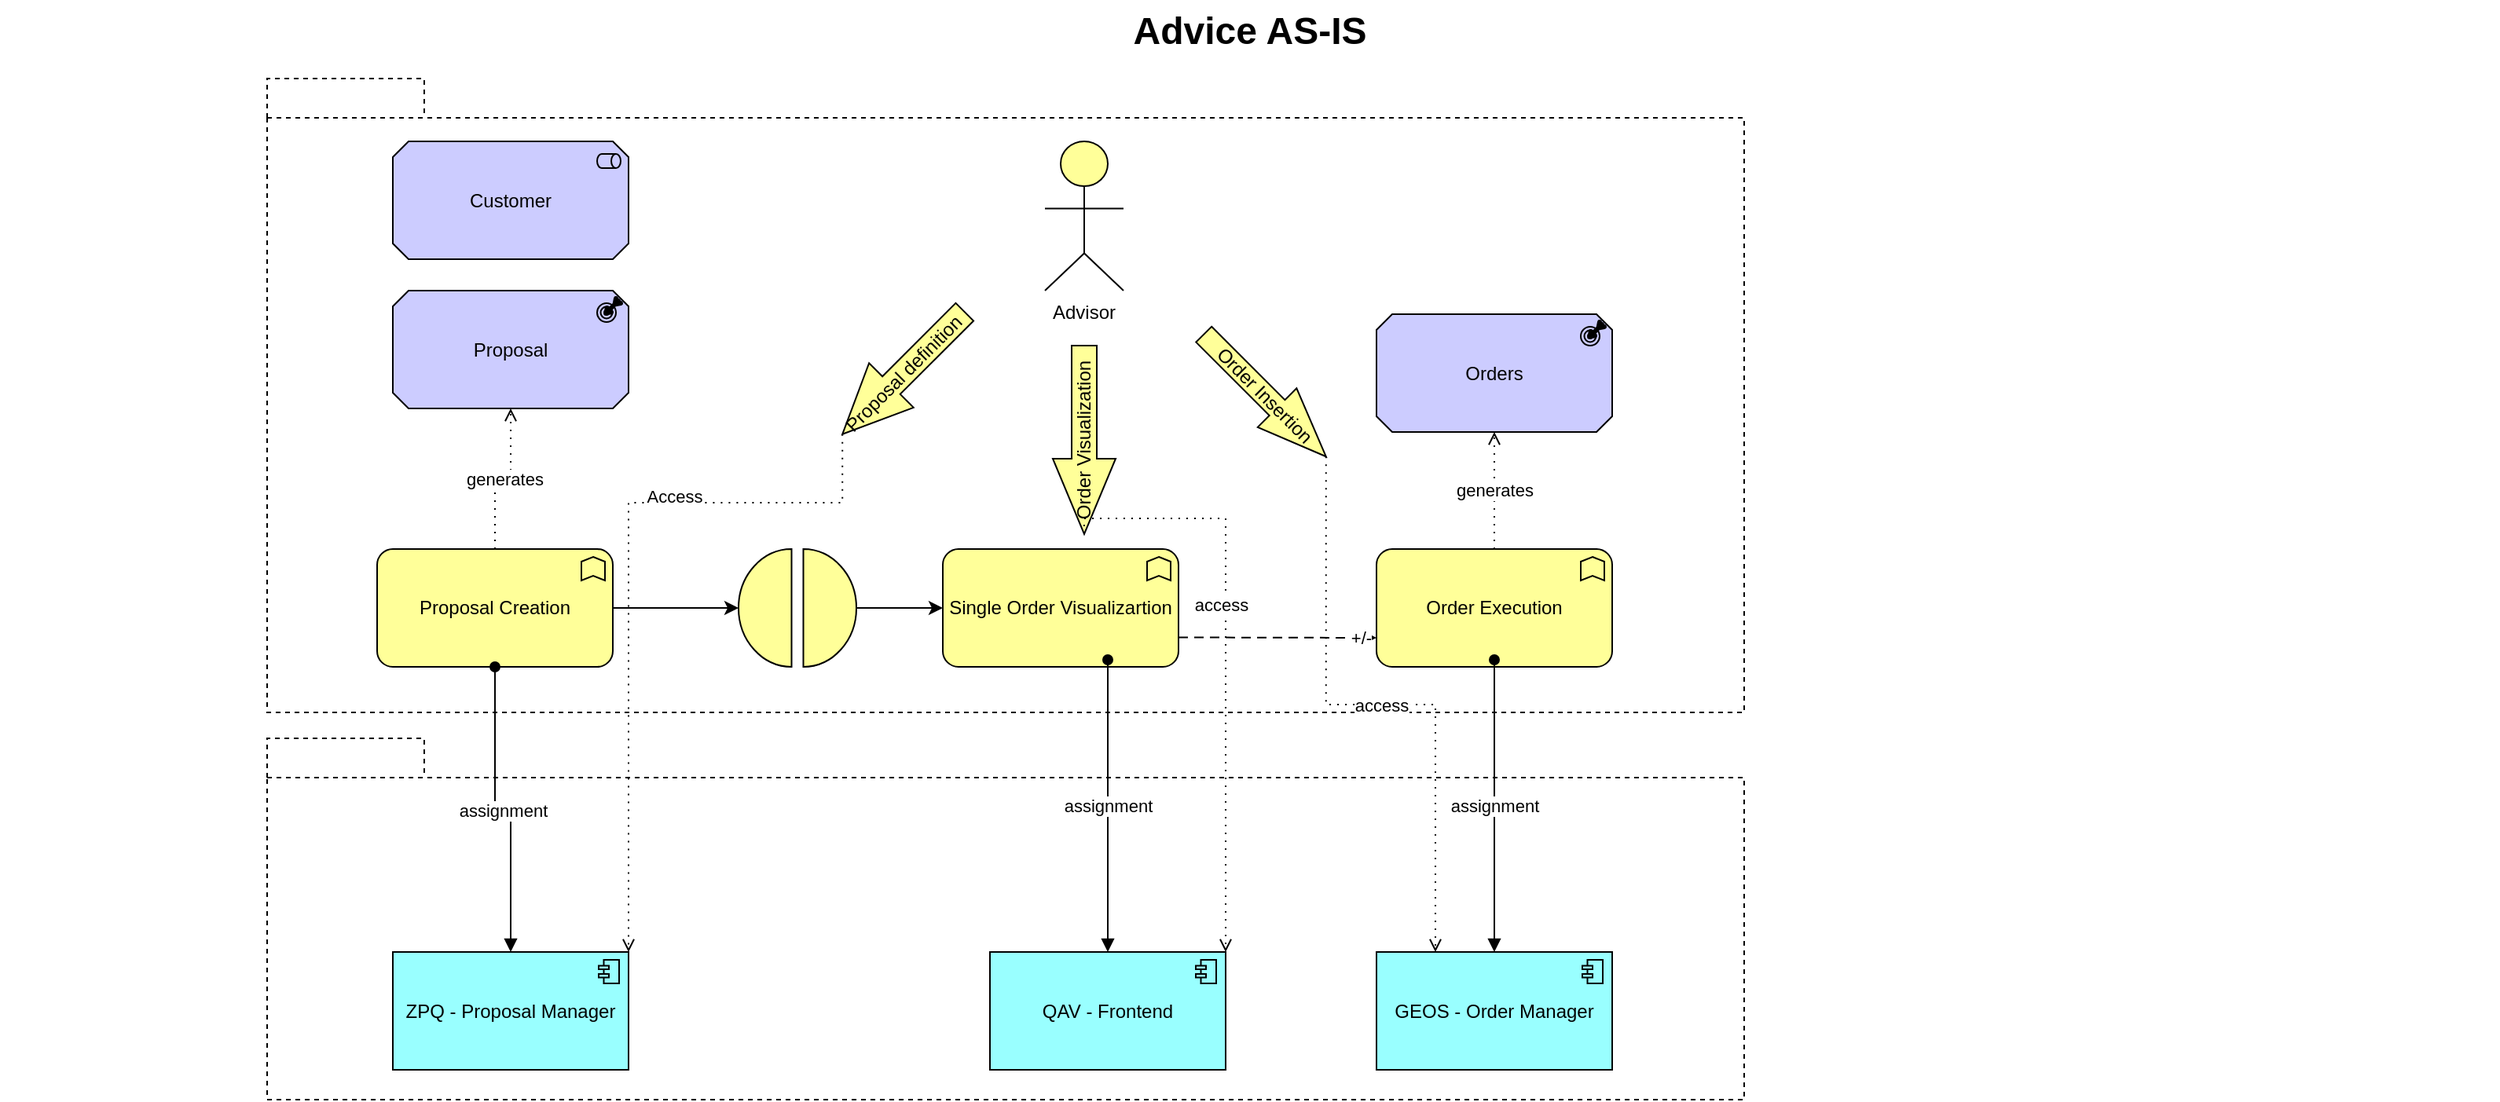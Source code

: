 <mxfile version="20.8.8" type="github">
  <diagram id="6I0OCvxSQrVGMHxT2VVA" name="Page-1">
    <mxGraphModel dx="1147" dy="734" grid="1" gridSize="10" guides="1" tooltips="1" connect="1" arrows="1" fold="1" page="1" pageScale="1" pageWidth="850" pageHeight="1100" math="0" shadow="0">
      <root>
        <mxCell id="0" />
        <mxCell id="1" parent="0" />
        <mxCell id="SGIsHYCIq1H-L2krvLl8-28" value="" style="shape=folder;spacingTop=10;tabWidth=100;tabHeight=25;tabPosition=left;html=1;dashed=1;" parent="1" vertex="1">
          <mxGeometry x="220" y="540" width="940" height="230" as="geometry" />
        </mxCell>
        <mxCell id="SGIsHYCIq1H-L2krvLl8-10" value="" style="shape=folder;spacingTop=10;tabWidth=100;tabHeight=25;tabPosition=left;html=1;dashed=1;" parent="1" vertex="1">
          <mxGeometry x="220" y="120" width="940" height="403.5" as="geometry" />
        </mxCell>
        <mxCell id="dKdSaXE48SgPbhcamS2K-63" value="Advice AS-IS" style="text;strokeColor=none;fillColor=none;html=1;fontSize=24;fontStyle=1;verticalAlign=middle;align=center;" parent="1" vertex="1">
          <mxGeometry x="50" y="70" width="1590" height="40" as="geometry" />
        </mxCell>
        <mxCell id="SGIsHYCIq1H-L2krvLl8-9" style="edgeStyle=orthogonalEdgeStyle;rounded=0;orthogonalLoop=1;jettySize=auto;html=1;entryX=0;entryY=0.5;entryDx=0;entryDy=0;entryPerimeter=0;" parent="1" source="SGIsHYCIq1H-L2krvLl8-2" target="SGIsHYCIq1H-L2krvLl8-5" edge="1">
          <mxGeometry relative="1" as="geometry" />
        </mxCell>
        <mxCell id="SGIsHYCIq1H-L2krvLl8-2" value="Proposal Creation" style="html=1;outlineConnect=0;whiteSpace=wrap;fillColor=#ffff99;shape=mxgraph.archimate3.application;appType=func;archiType=rounded;" parent="1" vertex="1">
          <mxGeometry x="290" y="419.5" width="150" height="75" as="geometry" />
        </mxCell>
        <mxCell id="SGIsHYCIq1H-L2krvLl8-7" value="" style="edgeStyle=orthogonalEdgeStyle;rounded=0;orthogonalLoop=1;jettySize=auto;html=1;entryX=0;entryY=0.5;entryDx=0;entryDy=0;entryPerimeter=0;" parent="1" source="SGIsHYCIq1H-L2krvLl8-5" target="SGIsHYCIq1H-L2krvLl8-8" edge="1">
          <mxGeometry relative="1" as="geometry">
            <mxPoint x="652.5" y="457" as="targetPoint" />
          </mxGeometry>
        </mxCell>
        <mxCell id="SGIsHYCIq1H-L2krvLl8-5" value="" style="html=1;outlineConnect=0;whiteSpace=wrap;fillColor=#ffff99;shape=mxgraph.archimate3.interaction;" parent="1" vertex="1">
          <mxGeometry x="520" y="419.5" width="75" height="75" as="geometry" />
        </mxCell>
        <mxCell id="SGIsHYCIq1H-L2krvLl8-8" value="Single Order Visualizartion" style="html=1;outlineConnect=0;whiteSpace=wrap;fillColor=#ffff99;shape=mxgraph.archimate3.application;appType=func;archiType=rounded;" parent="1" vertex="1">
          <mxGeometry x="650" y="419.5" width="150" height="75" as="geometry" />
        </mxCell>
        <mxCell id="SGIsHYCIq1H-L2krvLl8-11" value="Advisor" style="html=1;outlineConnect=0;whiteSpace=wrap;fillColor=#ffff99;verticalLabelPosition=bottom;verticalAlign=top;align=center;shape=mxgraph.archimate3.actor;" parent="1" vertex="1">
          <mxGeometry x="715" y="160" width="50" height="95" as="geometry" />
        </mxCell>
        <mxCell id="SGIsHYCIq1H-L2krvLl8-13" value="Order Visualization" style="html=1;outlineConnect=0;whiteSpace=wrap;fillColor=#ffff99;shape=mxgraph.archimate3.process;direction=west;rotation=-90;" parent="1" vertex="1">
          <mxGeometry x="680" y="330" width="120" height="40" as="geometry" />
        </mxCell>
        <mxCell id="SGIsHYCIq1H-L2krvLl8-16" value="Order Execution" style="html=1;outlineConnect=0;whiteSpace=wrap;fillColor=#ffff99;shape=mxgraph.archimate3.application;appType=func;archiType=rounded;" parent="1" vertex="1">
          <mxGeometry x="926" y="419.5" width="150" height="75" as="geometry" />
        </mxCell>
        <mxCell id="SGIsHYCIq1H-L2krvLl8-17" value="Order Insertion" style="html=1;outlineConnect=0;whiteSpace=wrap;fillColor=#ffff99;shape=mxgraph.archimate3.process;rotation=45;" parent="1" vertex="1">
          <mxGeometry x="800" y="304.25" width="110" height="35" as="geometry" />
        </mxCell>
        <mxCell id="SGIsHYCIq1H-L2krvLl8-21" value="ZPQ - Proposal Manager" style="html=1;outlineConnect=0;whiteSpace=wrap;fillColor=#99ffff;shape=mxgraph.archimate3.application;appType=comp;archiType=square;" parent="1" vertex="1">
          <mxGeometry x="300" y="676" width="150" height="75" as="geometry" />
        </mxCell>
        <mxCell id="SGIsHYCIq1H-L2krvLl8-22" value="QAV - Frontend" style="html=1;outlineConnect=0;whiteSpace=wrap;fillColor=#99ffff;shape=mxgraph.archimate3.application;appType=comp;archiType=square;" parent="1" vertex="1">
          <mxGeometry x="680" y="676" width="150" height="75" as="geometry" />
        </mxCell>
        <mxCell id="SGIsHYCIq1H-L2krvLl8-23" value="GEOS - Order Manager" style="html=1;outlineConnect=0;whiteSpace=wrap;fillColor=#99ffff;shape=mxgraph.archimate3.application;appType=comp;archiType=square;" parent="1" vertex="1">
          <mxGeometry x="926" y="676" width="150" height="75" as="geometry" />
        </mxCell>
        <mxCell id="SGIsHYCIq1H-L2krvLl8-25" value="assignment" style="endArrow=block;html=1;endFill=1;startArrow=oval;startFill=1;edgeStyle=elbowEdgeStyle;elbow=vertical;rounded=0;exitX=0.5;exitY=1;exitDx=0;exitDy=0;exitPerimeter=0;entryX=0.5;entryY=0;entryDx=0;entryDy=0;entryPerimeter=0;" parent="1" source="SGIsHYCIq1H-L2krvLl8-2" target="SGIsHYCIq1H-L2krvLl8-21" edge="1">
          <mxGeometry width="160" relative="1" as="geometry">
            <mxPoint x="460" y="856" as="sourcePoint" />
            <mxPoint x="365" y="626" as="targetPoint" />
          </mxGeometry>
        </mxCell>
        <mxCell id="SGIsHYCIq1H-L2krvLl8-26" value="assignment" style="endArrow=block;html=1;endFill=1;startArrow=oval;startFill=1;edgeStyle=elbowEdgeStyle;elbow=vertical;rounded=0;entryX=0.5;entryY=0;entryDx=0;entryDy=0;entryPerimeter=0;" parent="1" target="SGIsHYCIq1H-L2krvLl8-22" edge="1">
          <mxGeometry width="160" relative="1" as="geometry">
            <mxPoint x="755" y="490" as="sourcePoint" />
            <mxPoint x="754.29" y="626" as="targetPoint" />
          </mxGeometry>
        </mxCell>
        <mxCell id="SGIsHYCIq1H-L2krvLl8-27" value="assignment" style="endArrow=block;html=1;endFill=1;startArrow=oval;startFill=1;edgeStyle=elbowEdgeStyle;elbow=vertical;rounded=0;entryX=0.5;entryY=0;entryDx=0;entryDy=0;entryPerimeter=0;" parent="1" target="SGIsHYCIq1H-L2krvLl8-23" edge="1">
          <mxGeometry width="160" relative="1" as="geometry">
            <mxPoint x="1001" y="490" as="sourcePoint" />
            <mxPoint x="1000" y="626" as="targetPoint" />
          </mxGeometry>
        </mxCell>
        <mxCell id="SGIsHYCIq1H-L2krvLl8-30" value="" style="edgeStyle=elbowEdgeStyle;html=1;endArrow=open;elbow=vertical;endFill=0;dashed=1;dashPattern=1 4;rounded=0;entryX=1;entryY=0;entryDx=0;entryDy=0;entryPerimeter=0;exitX=1;exitY=0.5;exitDx=0;exitDy=0;exitPerimeter=0;" parent="1" source="SGIsHYCIq1H-L2krvLl8-13" target="SGIsHYCIq1H-L2krvLl8-22" edge="1">
          <mxGeometry width="160" relative="1" as="geometry">
            <mxPoint x="850" y="846" as="sourcePoint" />
            <mxPoint x="1010" y="846" as="targetPoint" />
            <Array as="points">
              <mxPoint x="790" y="400" />
            </Array>
          </mxGeometry>
        </mxCell>
        <mxCell id="SGIsHYCIq1H-L2krvLl8-31" value="access" style="edgeLabel;html=1;align=center;verticalAlign=middle;resizable=0;points=[];" parent="SGIsHYCIq1H-L2krvLl8-30" vertex="1" connectable="0">
          <mxGeometry x="-0.178" y="-3" relative="1" as="geometry">
            <mxPoint as="offset" />
          </mxGeometry>
        </mxCell>
        <mxCell id="SGIsHYCIq1H-L2krvLl8-32" value="access" style="edgeStyle=elbowEdgeStyle;html=1;endArrow=open;elbow=vertical;endFill=0;dashed=1;dashPattern=1 4;rounded=0;exitX=1;exitY=0.5;exitDx=0;exitDy=0;exitPerimeter=0;entryX=0.25;entryY=0;entryDx=0;entryDy=0;entryPerimeter=0;" parent="1" source="SGIsHYCIq1H-L2krvLl8-17" target="SGIsHYCIq1H-L2krvLl8-23" edge="1">
          <mxGeometry width="160" relative="1" as="geometry">
            <mxPoint x="733" y="916" as="sourcePoint" />
            <mxPoint x="893" y="916" as="targetPoint" />
          </mxGeometry>
        </mxCell>
        <mxCell id="jIcNZWvfJnib5RVRW_nO-2" value="Customer" style="html=1;outlineConnect=0;whiteSpace=wrap;fillColor=#CCCCFF;shape=mxgraph.archimate3.application;appType=role;archiType=oct;" vertex="1" parent="1">
          <mxGeometry x="300" y="160" width="150" height="75" as="geometry" />
        </mxCell>
        <mxCell id="jIcNZWvfJnib5RVRW_nO-4" value="Proposal" style="html=1;outlineConnect=0;whiteSpace=wrap;fillColor=#CCCCFF;shape=mxgraph.archimate3.application;appType=outcome;archiType=oct;" vertex="1" parent="1">
          <mxGeometry x="300" y="255" width="150" height="75" as="geometry" />
        </mxCell>
        <mxCell id="jIcNZWvfJnib5RVRW_nO-5" value="Orders" style="html=1;outlineConnect=0;whiteSpace=wrap;fillColor=#CCCCFF;shape=mxgraph.archimate3.application;appType=outcome;archiType=oct;" vertex="1" parent="1">
          <mxGeometry x="926" y="270" width="150" height="75" as="geometry" />
        </mxCell>
        <mxCell id="jIcNZWvfJnib5RVRW_nO-7" value="Proposal definition" style="html=1;outlineConnect=0;whiteSpace=wrap;fillColor=#ffff99;shape=mxgraph.archimate3.process;rotation=-45;direction=west;" vertex="1" parent="1">
          <mxGeometry x="570" y="287.5" width="110" height="40" as="geometry" />
        </mxCell>
        <mxCell id="jIcNZWvfJnib5RVRW_nO-8" value="" style="edgeStyle=elbowEdgeStyle;html=1;endArrow=open;elbow=vertical;endFill=0;dashed=1;dashPattern=1 4;rounded=0;exitX=1;exitY=0.5;exitDx=0;exitDy=0;exitPerimeter=0;entryX=1;entryY=0;entryDx=0;entryDy=0;entryPerimeter=0;" edge="1" parent="1" source="jIcNZWvfJnib5RVRW_nO-7" target="SGIsHYCIq1H-L2krvLl8-21">
          <mxGeometry width="160" relative="1" as="geometry">
            <mxPoint x="640" y="500" as="sourcePoint" />
            <mxPoint x="800" y="500" as="targetPoint" />
            <Array as="points">
              <mxPoint x="520" y="390" />
            </Array>
          </mxGeometry>
        </mxCell>
        <mxCell id="jIcNZWvfJnib5RVRW_nO-9" value="Access" style="edgeLabel;html=1;align=center;verticalAlign=middle;resizable=0;points=[];" vertex="1" connectable="0" parent="jIcNZWvfJnib5RVRW_nO-8">
          <mxGeometry x="-0.353" y="-4" relative="1" as="geometry">
            <mxPoint as="offset" />
          </mxGeometry>
        </mxCell>
        <mxCell id="jIcNZWvfJnib5RVRW_nO-10" value="generates" style="edgeStyle=elbowEdgeStyle;html=1;endArrow=open;elbow=vertical;endFill=0;dashed=1;dashPattern=1 4;rounded=0;exitX=0.5;exitY=0;exitDx=0;exitDy=0;exitPerimeter=0;" edge="1" parent="1" source="SGIsHYCIq1H-L2krvLl8-2" target="jIcNZWvfJnib5RVRW_nO-4">
          <mxGeometry width="160" relative="1" as="geometry">
            <mxPoint x="570" y="320" as="sourcePoint" />
            <mxPoint x="730" y="320" as="targetPoint" />
          </mxGeometry>
        </mxCell>
        <mxCell id="jIcNZWvfJnib5RVRW_nO-11" value="generates" style="edgeStyle=elbowEdgeStyle;html=1;endArrow=open;elbow=vertical;endFill=0;dashed=1;dashPattern=1 4;rounded=0;entryX=0.5;entryY=1;entryDx=0;entryDy=0;entryPerimeter=0;" edge="1" parent="1" source="SGIsHYCIq1H-L2krvLl8-16" target="jIcNZWvfJnib5RVRW_nO-5">
          <mxGeometry width="160" relative="1" as="geometry">
            <mxPoint x="570" y="320" as="sourcePoint" />
            <mxPoint x="730" y="320" as="targetPoint" />
          </mxGeometry>
        </mxCell>
        <mxCell id="jIcNZWvfJnib5RVRW_nO-12" value="+/-" style="edgeStyle=elbowEdgeStyle;html=1;endArrow=open;elbow=vertical;endFill=0;dashed=1;dashPattern=6 4;rounded=0;exitX=1;exitY=0.75;exitDx=0;exitDy=0;exitPerimeter=0;entryX=0;entryY=0.75;entryDx=0;entryDy=0;entryPerimeter=0;" edge="1" parent="1" source="SGIsHYCIq1H-L2krvLl8-8" target="SGIsHYCIq1H-L2krvLl8-16">
          <mxGeometry x="1" y="10" relative="1" as="geometry">
            <mxPoint x="820" y="470" as="sourcePoint" />
            <mxPoint x="980" y="470" as="targetPoint" />
          </mxGeometry>
        </mxCell>
      </root>
    </mxGraphModel>
  </diagram>
</mxfile>
